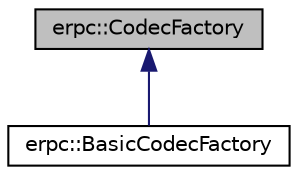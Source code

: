digraph "erpc::CodecFactory"
{
  edge [fontname="Helvetica",fontsize="10",labelfontname="Helvetica",labelfontsize="10"];
  node [fontname="Helvetica",fontsize="10",shape=record];
  Node1 [label="erpc::CodecFactory",height=0.2,width=0.4,color="black", fillcolor="grey75", style="filled", fontcolor="black"];
  Node1 -> Node2 [dir="back",color="midnightblue",fontsize="10",style="solid",fontname="Helvetica"];
  Node2 [label="erpc::BasicCodecFactory",height=0.2,width=0.4,color="black", fillcolor="white", style="filled",URL="$classerpc_1_1_basic_codec_factory.html",tooltip="Basic codec factory implements functions from codec factory. "];
}
